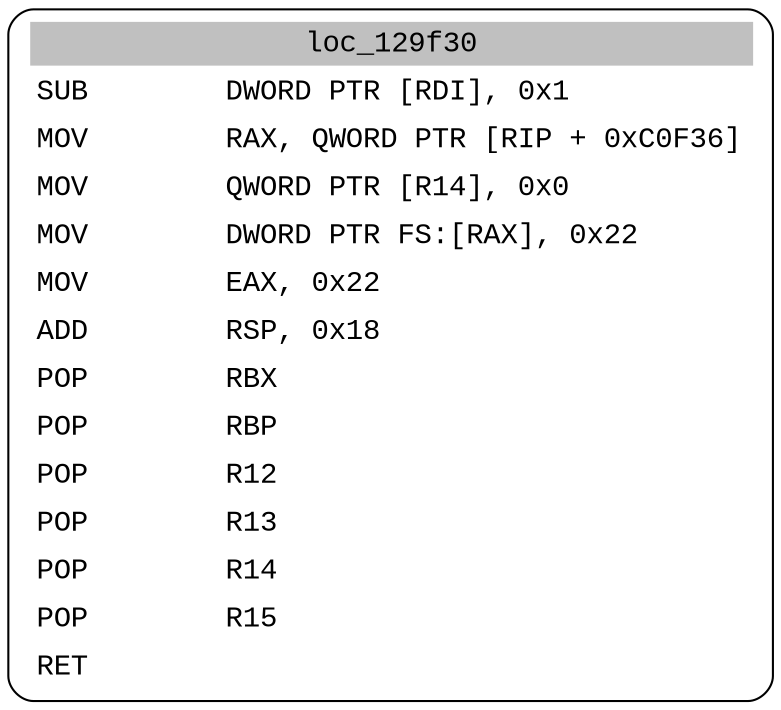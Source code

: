 digraph asm_graph {
1941 [
shape="Mrecord" fontname="Courier New"label =<<table border="0" cellborder="0" cellpadding="3"><tr><td align="center" colspan="2" bgcolor="grey">loc_129f30</td></tr><tr><td align="left">SUB        DWORD PTR [RDI], 0x1</td></tr><tr><td align="left">MOV        RAX, QWORD PTR [RIP + 0xC0F36]</td></tr><tr><td align="left">MOV        QWORD PTR [R14], 0x0</td></tr><tr><td align="left">MOV        DWORD PTR FS:[RAX], 0x22</td></tr><tr><td align="left">MOV        EAX, 0x22</td></tr><tr><td align="left">ADD        RSP, 0x18</td></tr><tr><td align="left">POP        RBX</td></tr><tr><td align="left">POP        RBP</td></tr><tr><td align="left">POP        R12</td></tr><tr><td align="left">POP        R13</td></tr><tr><td align="left">POP        R14</td></tr><tr><td align="left">POP        R15</td></tr><tr><td align="left">RET        </td></tr></table>> ];
}